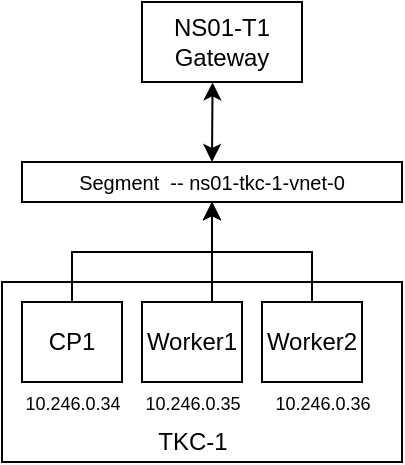 <mxfile version="16.5.6" type="github">
  <diagram id="7xSU1VsMxAa6HMegwc-T" name="Page-1">
    <mxGraphModel dx="839" dy="476" grid="1" gridSize="10" guides="1" tooltips="1" connect="1" arrows="1" fold="1" page="1" pageScale="1" pageWidth="827" pageHeight="1169" math="0" shadow="0">
      <root>
        <mxCell id="0" />
        <mxCell id="1" parent="0" />
        <mxCell id="pzt4fcJwZgWa0VNx7EeT-5" value="" style="rounded=0;whiteSpace=wrap;html=1;" parent="1" vertex="1">
          <mxGeometry x="30" y="330" width="200" height="90" as="geometry" />
        </mxCell>
        <mxCell id="pzt4fcJwZgWa0VNx7EeT-21" style="edgeStyle=orthogonalEdgeStyle;rounded=0;orthogonalLoop=1;jettySize=auto;html=1;exitX=0.5;exitY=0;exitDx=0;exitDy=0;entryX=0.5;entryY=1;entryDx=0;entryDy=0;fontSize=10;" parent="1" source="pzt4fcJwZgWa0VNx7EeT-11" target="pzt4fcJwZgWa0VNx7EeT-20" edge="1">
          <mxGeometry relative="1" as="geometry" />
        </mxCell>
        <mxCell id="pzt4fcJwZgWa0VNx7EeT-11" value="CP1" style="rounded=0;whiteSpace=wrap;html=1;" parent="1" vertex="1">
          <mxGeometry x="40" y="340" width="50" height="40" as="geometry" />
        </mxCell>
        <mxCell id="pzt4fcJwZgWa0VNx7EeT-23" style="edgeStyle=orthogonalEdgeStyle;rounded=0;orthogonalLoop=1;jettySize=auto;html=1;exitX=1;exitY=0;exitDx=0;exitDy=0;entryX=0.5;entryY=1;entryDx=0;entryDy=0;fontSize=10;" parent="1" source="pzt4fcJwZgWa0VNx7EeT-12" target="pzt4fcJwZgWa0VNx7EeT-20" edge="1">
          <mxGeometry relative="1" as="geometry">
            <Array as="points">
              <mxPoint x="135" y="340" />
            </Array>
          </mxGeometry>
        </mxCell>
        <mxCell id="pzt4fcJwZgWa0VNx7EeT-12" value="Worker1" style="rounded=0;whiteSpace=wrap;html=1;" parent="1" vertex="1">
          <mxGeometry x="100" y="340" width="50" height="40" as="geometry" />
        </mxCell>
        <mxCell id="pzt4fcJwZgWa0VNx7EeT-24" style="edgeStyle=orthogonalEdgeStyle;rounded=0;orthogonalLoop=1;jettySize=auto;html=1;exitX=0.5;exitY=0;exitDx=0;exitDy=0;entryX=0.5;entryY=1;entryDx=0;entryDy=0;fontSize=10;" parent="1" source="pzt4fcJwZgWa0VNx7EeT-13" target="pzt4fcJwZgWa0VNx7EeT-20" edge="1">
          <mxGeometry relative="1" as="geometry" />
        </mxCell>
        <mxCell id="pzt4fcJwZgWa0VNx7EeT-13" value="Worker2" style="rounded=0;whiteSpace=wrap;html=1;" parent="1" vertex="1">
          <mxGeometry x="160" y="340" width="50" height="40" as="geometry" />
        </mxCell>
        <mxCell id="pzt4fcJwZgWa0VNx7EeT-16" value="TKC-1" style="text;html=1;resizable=0;autosize=1;align=center;verticalAlign=middle;points=[];fillColor=none;strokeColor=none;rounded=0;" parent="1" vertex="1">
          <mxGeometry x="100" y="400" width="50" height="20" as="geometry" />
        </mxCell>
        <mxCell id="pzt4fcJwZgWa0VNx7EeT-17" value="&lt;font style=&quot;font-size: 9px&quot;&gt;10.246.0.34&lt;/font&gt;" style="text;html=1;resizable=0;autosize=1;align=center;verticalAlign=middle;points=[];fillColor=none;strokeColor=none;rounded=0;" parent="1" vertex="1">
          <mxGeometry x="35" y="380" width="60" height="20" as="geometry" />
        </mxCell>
        <mxCell id="pzt4fcJwZgWa0VNx7EeT-18" value="&lt;font style=&quot;font-size: 9px&quot;&gt;10.246.0.35&lt;/font&gt;" style="text;html=1;resizable=0;autosize=1;align=center;verticalAlign=middle;points=[];fillColor=none;strokeColor=none;rounded=0;" parent="1" vertex="1">
          <mxGeometry x="95" y="380" width="60" height="20" as="geometry" />
        </mxCell>
        <mxCell id="pzt4fcJwZgWa0VNx7EeT-19" value="&lt;font style=&quot;font-size: 9px&quot;&gt;10.246.0.36&lt;br&gt;&lt;/font&gt;" style="text;html=1;resizable=0;autosize=1;align=center;verticalAlign=middle;points=[];fillColor=none;strokeColor=none;rounded=0;" parent="1" vertex="1">
          <mxGeometry x="160" y="380" width="60" height="20" as="geometry" />
        </mxCell>
        <mxCell id="pzt4fcJwZgWa0VNx7EeT-20" value="&lt;font style=&quot;font-size: 10px&quot;&gt;Segment&amp;nbsp; --&amp;nbsp;&lt;span&gt;ns01-tkc-1-vnet-0&lt;/span&gt;&lt;/font&gt;" style="rounded=0;whiteSpace=wrap;html=1;fontSize=9;" parent="1" vertex="1">
          <mxGeometry x="40" y="270" width="190" height="20" as="geometry" />
        </mxCell>
        <mxCell id="5cx-T460i-CIB5v_bMIT-1" value="NS01-T1 Gateway" style="rounded=0;whiteSpace=wrap;html=1;" vertex="1" parent="1">
          <mxGeometry x="100" y="190" width="80" height="40" as="geometry" />
        </mxCell>
        <mxCell id="5cx-T460i-CIB5v_bMIT-3" value="" style="endArrow=classic;startArrow=classic;html=1;rounded=0;entryX=0.441;entryY=1.005;entryDx=0;entryDy=0;entryPerimeter=0;exitX=0.5;exitY=0;exitDx=0;exitDy=0;" edge="1" parent="1" source="pzt4fcJwZgWa0VNx7EeT-20" target="5cx-T460i-CIB5v_bMIT-1">
          <mxGeometry width="50" height="50" relative="1" as="geometry">
            <mxPoint x="340" y="320" as="sourcePoint" />
            <mxPoint x="390" y="270" as="targetPoint" />
          </mxGeometry>
        </mxCell>
      </root>
    </mxGraphModel>
  </diagram>
</mxfile>
